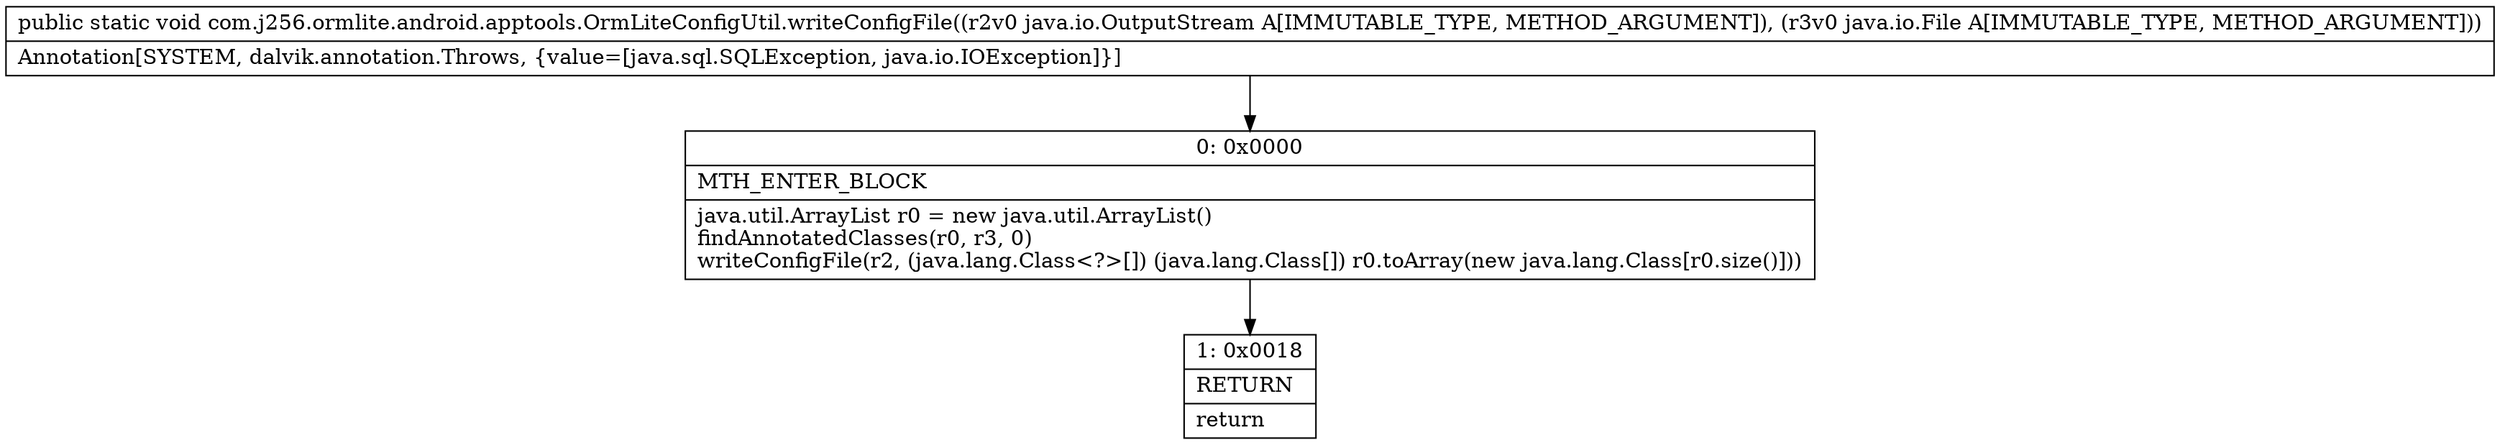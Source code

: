 digraph "CFG forcom.j256.ormlite.android.apptools.OrmLiteConfigUtil.writeConfigFile(Ljava\/io\/OutputStream;Ljava\/io\/File;)V" {
Node_0 [shape=record,label="{0\:\ 0x0000|MTH_ENTER_BLOCK\l|java.util.ArrayList r0 = new java.util.ArrayList()\lfindAnnotatedClasses(r0, r3, 0)\lwriteConfigFile(r2, (java.lang.Class\<?\>[]) (java.lang.Class[]) r0.toArray(new java.lang.Class[r0.size()]))\l}"];
Node_1 [shape=record,label="{1\:\ 0x0018|RETURN\l|return\l}"];
MethodNode[shape=record,label="{public static void com.j256.ormlite.android.apptools.OrmLiteConfigUtil.writeConfigFile((r2v0 java.io.OutputStream A[IMMUTABLE_TYPE, METHOD_ARGUMENT]), (r3v0 java.io.File A[IMMUTABLE_TYPE, METHOD_ARGUMENT]))  | Annotation[SYSTEM, dalvik.annotation.Throws, \{value=[java.sql.SQLException, java.io.IOException]\}]\l}"];
MethodNode -> Node_0;
Node_0 -> Node_1;
}

